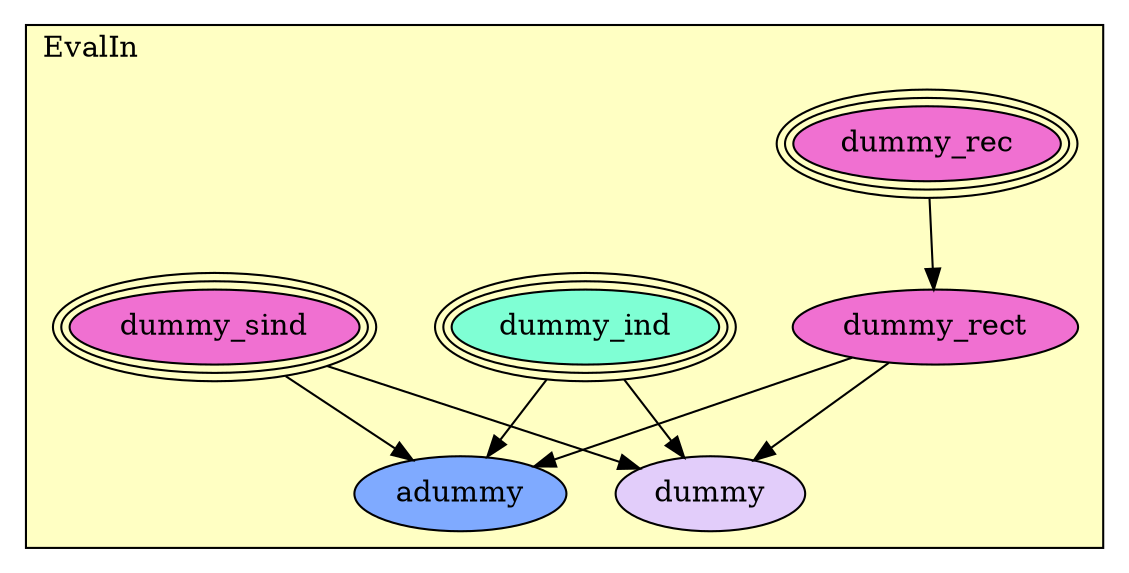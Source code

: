 digraph HoTT_Tactics_EvalIn {
  graph [ratio=0.5]
  node [style=filled]
EvalIn_dummy_sind [label="dummy_sind", URL=<EvalIn.html#dummy_sind>, peripheries=3, fillcolor="#F070D1"] ;
EvalIn_dummy_rec [label="dummy_rec", URL=<EvalIn.html#dummy_rec>, peripheries=3, fillcolor="#F070D1"] ;
EvalIn_dummy_ind [label="dummy_ind", URL=<EvalIn.html#dummy_ind>, peripheries=3, fillcolor="#7FFFD4"] ;
EvalIn_dummy_rect [label="dummy_rect", URL=<EvalIn.html#dummy_rect>, fillcolor="#F070D1"] ;
EvalIn_adummy [label="adummy", URL=<EvalIn.html#adummy>, fillcolor="#7FAAFF"] ;
EvalIn_dummy [label="dummy", URL=<EvalIn.html#dummy>, fillcolor="#E2CDFA"] ;
  EvalIn_dummy_sind -> EvalIn_adummy [] ;
  EvalIn_dummy_sind -> EvalIn_dummy [] ;
  EvalIn_dummy_rec -> EvalIn_dummy_rect [] ;
  EvalIn_dummy_ind -> EvalIn_adummy [] ;
  EvalIn_dummy_ind -> EvalIn_dummy [] ;
  EvalIn_dummy_rect -> EvalIn_adummy [] ;
  EvalIn_dummy_rect -> EvalIn_dummy [] ;
subgraph cluster_EvalIn { label="EvalIn"; fillcolor="#FFFFC3"; labeljust=l; style=filled 
EvalIn_dummy; EvalIn_adummy; EvalIn_dummy_rect; EvalIn_dummy_ind; EvalIn_dummy_rec; EvalIn_dummy_sind; };
} /* END */
